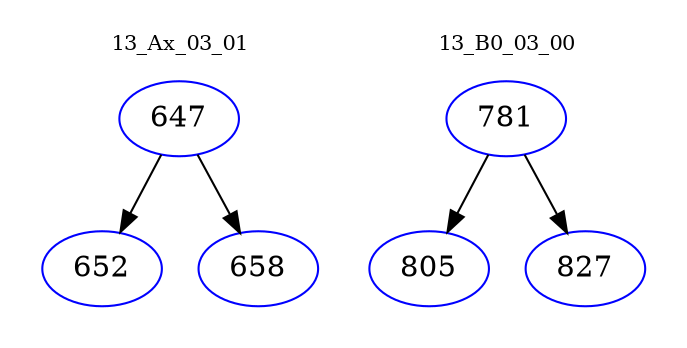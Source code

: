 digraph{
subgraph cluster_0 {
color = white
label = "13_Ax_03_01";
fontsize=10;
T0_647 [label="647", color="blue"]
T0_647 -> T0_652 [color="black"]
T0_652 [label="652", color="blue"]
T0_647 -> T0_658 [color="black"]
T0_658 [label="658", color="blue"]
}
subgraph cluster_1 {
color = white
label = "13_B0_03_00";
fontsize=10;
T1_781 [label="781", color="blue"]
T1_781 -> T1_805 [color="black"]
T1_805 [label="805", color="blue"]
T1_781 -> T1_827 [color="black"]
T1_827 [label="827", color="blue"]
}
}
